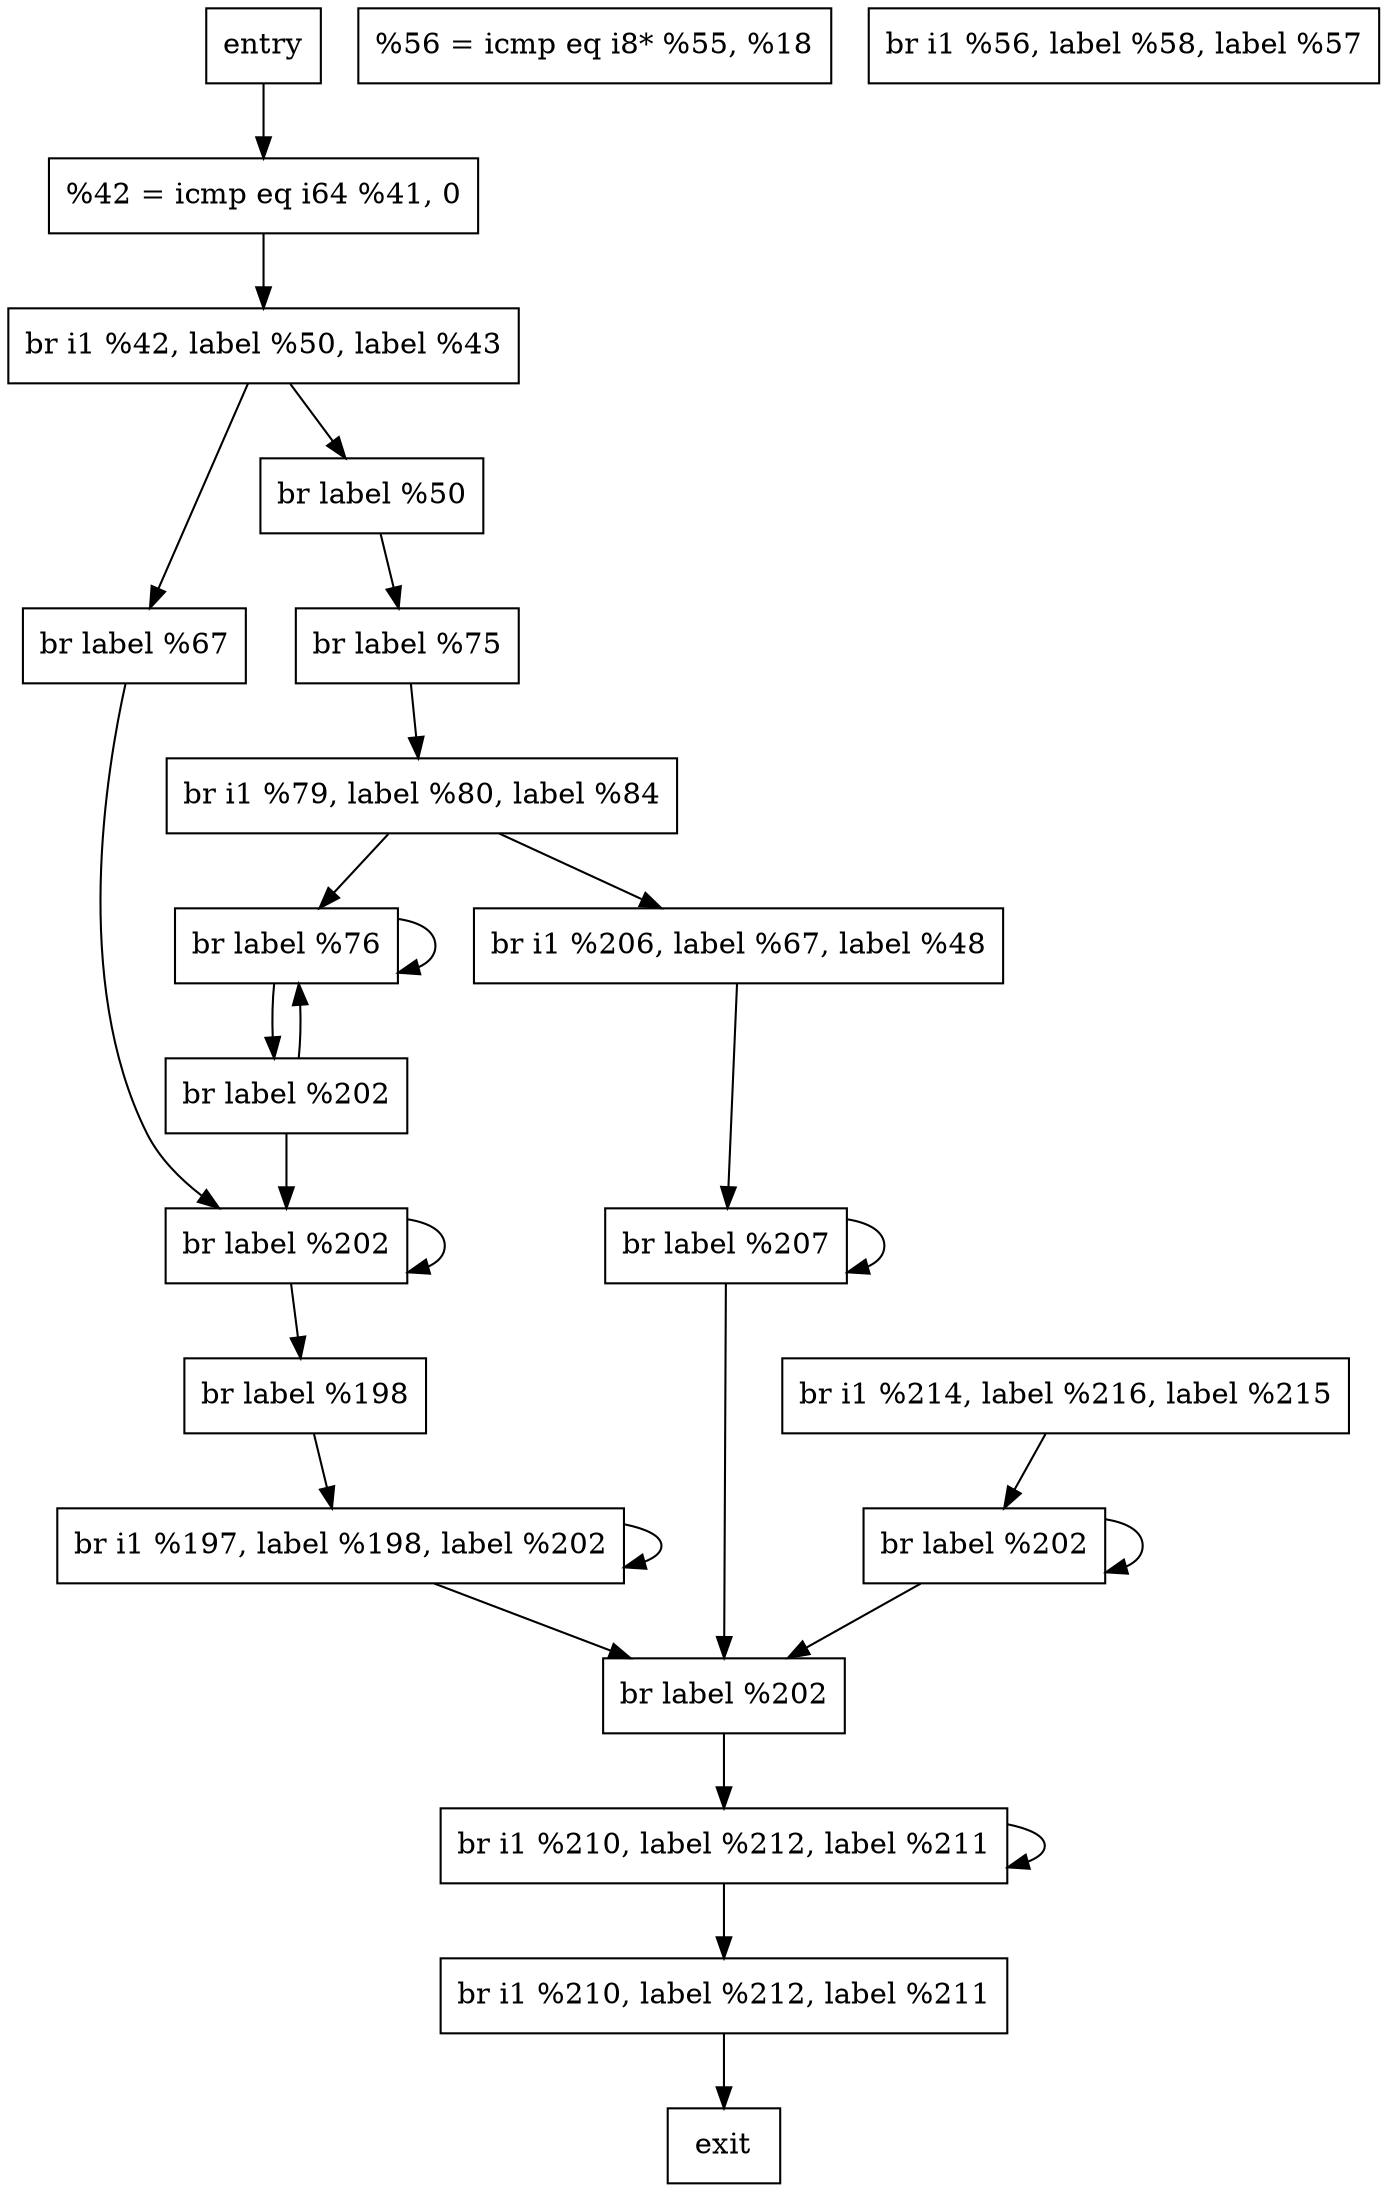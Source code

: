 digraph ControlFlowGraph {
    node [shape = rectangle]
    entry [label = "entry"]
    node1 [label = "%42 = icmp eq i64 %41, 0"]
    node2 [label = "br i1 %42, label %50, label %43"]
    node3 [label = "br label %67"]
    node4 [label = "%56 = icmp eq i8* %55, %18"]
    node5 [label = "br i1 %56, label %58, label %57"]
    node6 [label = "br label %202"]
    node7 [label = "br label %50"]
    node8 [label = "br label %75"]
    node9 [label = "br i1 %79, label %80, label %84"]
    node10 [label = "br label %76"]
    node11 [label = "br label %202"]
    node12 [label = "br label %198"]
    node13 [label = "br i1 %197, label %198, label %202"]
    node14 [label = "br i1 %206, label %67, label %48"]
    node15 [label = "br label %207"]
    node16 [label = "br label %202"]
    node17 [label = "br i1 %210, label %212, label %211"]
    node18 [label = "br i1 %214, label %216, label %215"]
    node19 [label = "br label %202"]
    node20 [label = "br i1 %210, label %212, label %211"]
    exit [label = "exit"]
    
    entry -> node1
    node1 -> node2
    node2 -> node7
    node2 -> node3
    node3 -> node6
    node6 -> node12
    node6 -> node6
    node7 -> node8
    node8 -> node9
    node9 -> node10
    node9 -> node14
    node10 -> node10
    node10 -> node11
    node11 -> node10
    node11 -> node6
    node12 -> node13
    node13 -> node13
    node13 -> node16
    node14 -> node15
    node15 -> node15
    node15 -> node16
    node16 -> node17
    node17 -> node17
    node17 -> node20
    node18 -> node19
    node19 -> node19
    node19 -> node16
    node20 -> exit
}